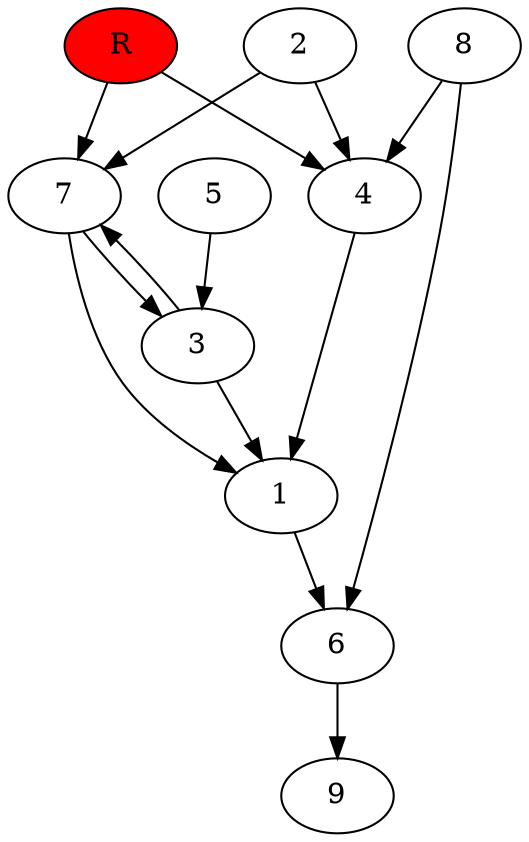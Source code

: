 digraph prb34757 {
	1
	2
	3
	4
	5
	6
	7
	8
	R [fillcolor="#ff0000" style=filled]
	1 -> 6
	2 -> 4
	2 -> 7
	3 -> 1
	3 -> 7
	4 -> 1
	5 -> 3
	6 -> 9
	7 -> 1
	7 -> 3
	8 -> 4
	8 -> 6
	R -> 4
	R -> 7
}
